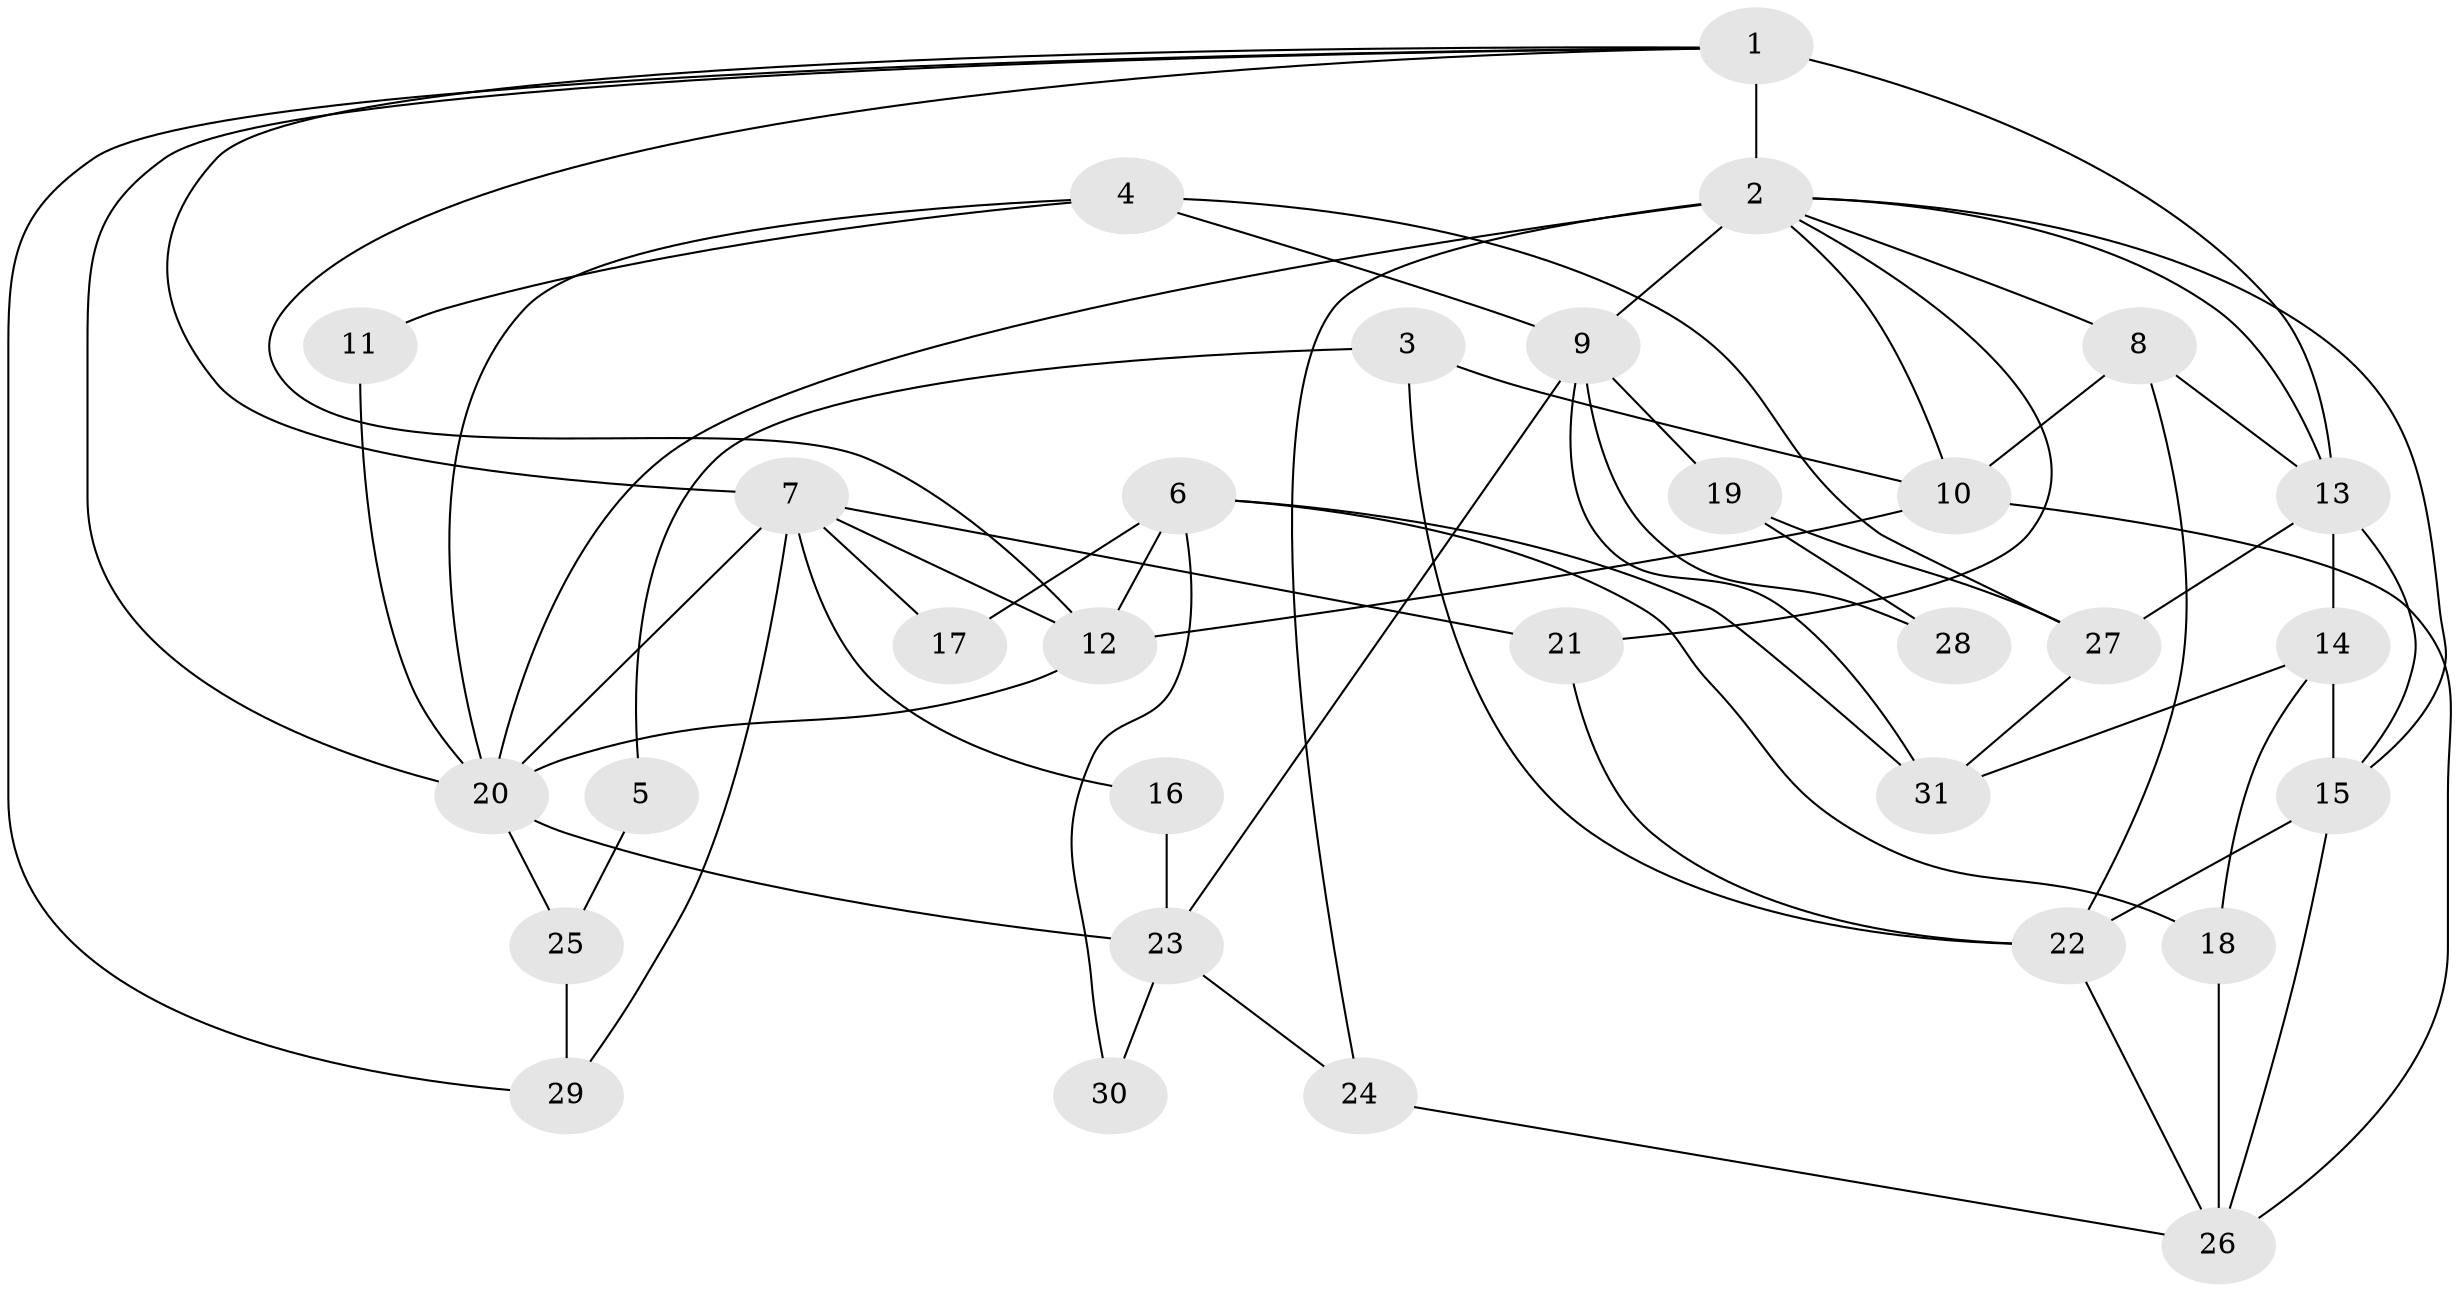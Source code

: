 // original degree distribution, {5: 0.18, 6: 0.18, 3: 0.36, 4: 0.14, 7: 0.02, 2: 0.12}
// Generated by graph-tools (version 1.1) at 2025/51/03/04/25 22:51:20]
// undirected, 31 vertices, 65 edges
graph export_dot {
  node [color=gray90,style=filled];
  1;
  2;
  3;
  4;
  5;
  6;
  7;
  8;
  9;
  10;
  11;
  12;
  13;
  14;
  15;
  16;
  17;
  18;
  19;
  20;
  21;
  22;
  23;
  24;
  25;
  26;
  27;
  28;
  29;
  30;
  31;
  1 -- 2 [weight=4.0];
  1 -- 7 [weight=1.0];
  1 -- 12 [weight=1.0];
  1 -- 13 [weight=3.0];
  1 -- 20 [weight=1.0];
  1 -- 29 [weight=1.0];
  2 -- 8 [weight=1.0];
  2 -- 9 [weight=1.0];
  2 -- 10 [weight=2.0];
  2 -- 13 [weight=1.0];
  2 -- 15 [weight=1.0];
  2 -- 20 [weight=3.0];
  2 -- 21 [weight=1.0];
  2 -- 24 [weight=1.0];
  3 -- 5 [weight=1.0];
  3 -- 10 [weight=1.0];
  3 -- 22 [weight=1.0];
  4 -- 9 [weight=1.0];
  4 -- 11 [weight=1.0];
  4 -- 20 [weight=1.0];
  4 -- 27 [weight=1.0];
  5 -- 25 [weight=1.0];
  6 -- 12 [weight=1.0];
  6 -- 17 [weight=1.0];
  6 -- 18 [weight=1.0];
  6 -- 30 [weight=1.0];
  6 -- 31 [weight=1.0];
  7 -- 12 [weight=1.0];
  7 -- 16 [weight=1.0];
  7 -- 17 [weight=1.0];
  7 -- 20 [weight=1.0];
  7 -- 21 [weight=1.0];
  7 -- 29 [weight=1.0];
  8 -- 10 [weight=1.0];
  8 -- 13 [weight=2.0];
  8 -- 22 [weight=1.0];
  9 -- 19 [weight=1.0];
  9 -- 23 [weight=1.0];
  9 -- 28 [weight=1.0];
  9 -- 31 [weight=1.0];
  10 -- 12 [weight=1.0];
  10 -- 26 [weight=1.0];
  11 -- 20 [weight=1.0];
  12 -- 20 [weight=1.0];
  13 -- 14 [weight=1.0];
  13 -- 15 [weight=1.0];
  13 -- 27 [weight=1.0];
  14 -- 15 [weight=1.0];
  14 -- 18 [weight=1.0];
  14 -- 31 [weight=1.0];
  15 -- 22 [weight=1.0];
  15 -- 26 [weight=1.0];
  16 -- 23 [weight=1.0];
  18 -- 26 [weight=2.0];
  19 -- 27 [weight=1.0];
  19 -- 28 [weight=1.0];
  20 -- 23 [weight=1.0];
  20 -- 25 [weight=1.0];
  21 -- 22 [weight=1.0];
  22 -- 26 [weight=1.0];
  23 -- 24 [weight=1.0];
  23 -- 30 [weight=1.0];
  24 -- 26 [weight=1.0];
  25 -- 29 [weight=1.0];
  27 -- 31 [weight=1.0];
}

